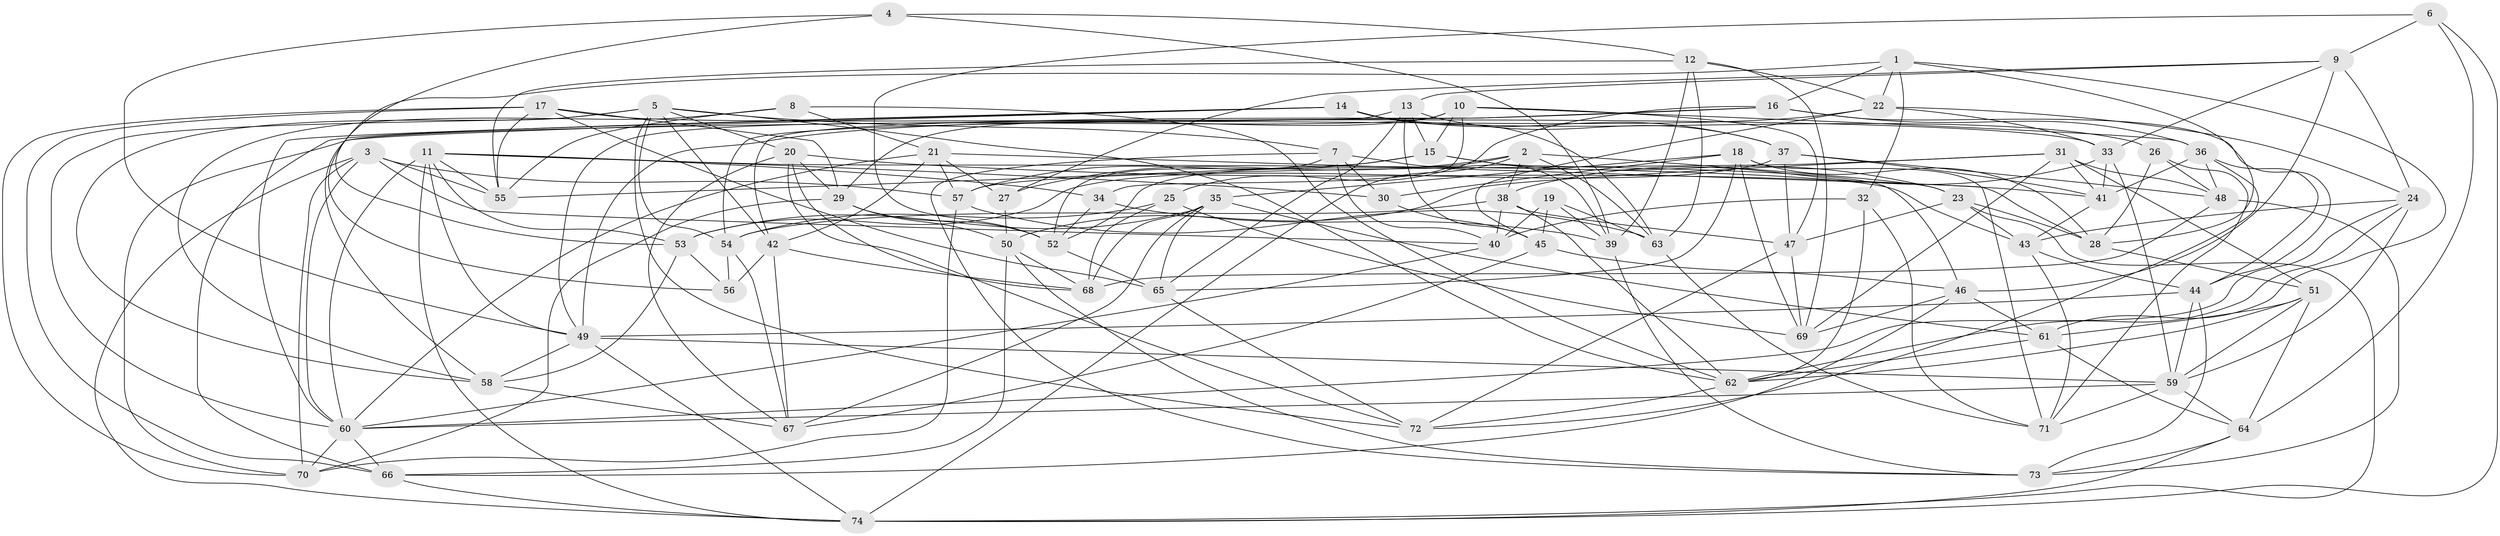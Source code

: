 // original degree distribution, {4: 1.0}
// Generated by graph-tools (version 1.1) at 2025/50/03/09/25 03:50:52]
// undirected, 74 vertices, 219 edges
graph export_dot {
graph [start="1"]
  node [color=gray90,style=filled];
  1;
  2;
  3;
  4;
  5;
  6;
  7;
  8;
  9;
  10;
  11;
  12;
  13;
  14;
  15;
  16;
  17;
  18;
  19;
  20;
  21;
  22;
  23;
  24;
  25;
  26;
  27;
  28;
  29;
  30;
  31;
  32;
  33;
  34;
  35;
  36;
  37;
  38;
  39;
  40;
  41;
  42;
  43;
  44;
  45;
  46;
  47;
  48;
  49;
  50;
  51;
  52;
  53;
  54;
  55;
  56;
  57;
  58;
  59;
  60;
  61;
  62;
  63;
  64;
  65;
  66;
  67;
  68;
  69;
  70;
  71;
  72;
  73;
  74;
  1 -- 16 [weight=1.0];
  1 -- 22 [weight=1.0];
  1 -- 28 [weight=1.0];
  1 -- 32 [weight=1.0];
  1 -- 56 [weight=1.0];
  1 -- 61 [weight=1.0];
  2 -- 23 [weight=1.0];
  2 -- 27 [weight=1.0];
  2 -- 38 [weight=1.0];
  2 -- 52 [weight=1.0];
  2 -- 63 [weight=1.0];
  2 -- 74 [weight=1.0];
  3 -- 40 [weight=1.0];
  3 -- 55 [weight=1.0];
  3 -- 57 [weight=1.0];
  3 -- 60 [weight=1.0];
  3 -- 70 [weight=1.0];
  3 -- 74 [weight=1.0];
  4 -- 12 [weight=1.0];
  4 -- 39 [weight=1.0];
  4 -- 49 [weight=1.0];
  4 -- 53 [weight=1.0];
  5 -- 7 [weight=1.0];
  5 -- 20 [weight=1.0];
  5 -- 42 [weight=1.0];
  5 -- 54 [weight=1.0];
  5 -- 58 [weight=1.0];
  5 -- 60 [weight=1.0];
  5 -- 62 [weight=1.0];
  5 -- 72 [weight=1.0];
  6 -- 9 [weight=1.0];
  6 -- 52 [weight=1.0];
  6 -- 64 [weight=1.0];
  6 -- 74 [weight=1.0];
  7 -- 30 [weight=1.0];
  7 -- 39 [weight=1.0];
  7 -- 40 [weight=1.0];
  7 -- 52 [weight=1.0];
  7 -- 73 [weight=1.0];
  8 -- 21 [weight=1.0];
  8 -- 55 [weight=1.0];
  8 -- 58 [weight=1.0];
  8 -- 62 [weight=1.0];
  9 -- 13 [weight=1.0];
  9 -- 24 [weight=1.0];
  9 -- 27 [weight=1.0];
  9 -- 33 [weight=1.0];
  9 -- 46 [weight=1.0];
  10 -- 15 [weight=1.0];
  10 -- 29 [weight=1.0];
  10 -- 34 [weight=1.0];
  10 -- 36 [weight=1.0];
  10 -- 47 [weight=1.0];
  10 -- 49 [weight=1.0];
  11 -- 30 [weight=1.0];
  11 -- 34 [weight=1.0];
  11 -- 43 [weight=1.0];
  11 -- 49 [weight=1.0];
  11 -- 53 [weight=1.0];
  11 -- 55 [weight=1.0];
  11 -- 60 [weight=1.0];
  11 -- 74 [weight=1.0];
  12 -- 22 [weight=1.0];
  12 -- 39 [weight=1.0];
  12 -- 55 [weight=1.0];
  12 -- 63 [weight=1.0];
  12 -- 69 [weight=1.0];
  13 -- 15 [weight=1.0];
  13 -- 37 [weight=1.0];
  13 -- 45 [weight=1.0];
  13 -- 54 [weight=1.0];
  13 -- 65 [weight=1.0];
  14 -- 26 [weight=1.0];
  14 -- 37 [weight=1.0];
  14 -- 58 [weight=1.0];
  14 -- 60 [weight=1.0];
  14 -- 63 [weight=1.0];
  14 -- 66 [weight=1.0];
  15 -- 23 [weight=1.0];
  15 -- 46 [weight=1.0];
  15 -- 55 [weight=1.0];
  15 -- 57 [weight=1.0];
  16 -- 25 [weight=1.0];
  16 -- 36 [weight=1.0];
  16 -- 42 [weight=1.0];
  16 -- 44 [weight=1.0];
  16 -- 70 [weight=1.0];
  17 -- 29 [weight=1.0];
  17 -- 33 [weight=1.0];
  17 -- 55 [weight=1.0];
  17 -- 65 [weight=1.0];
  17 -- 66 [weight=1.0];
  17 -- 70 [weight=1.0];
  18 -- 28 [weight=1.0];
  18 -- 30 [weight=1.0];
  18 -- 35 [weight=1.0];
  18 -- 65 [weight=1.0];
  18 -- 69 [weight=1.0];
  18 -- 71 [weight=1.0];
  19 -- 39 [weight=1.0];
  19 -- 40 [weight=1.0];
  19 -- 45 [weight=1.0];
  19 -- 63 [weight=1.0];
  20 -- 29 [weight=1.0];
  20 -- 41 [weight=1.0];
  20 -- 67 [weight=1.0];
  20 -- 68 [weight=1.0];
  20 -- 72 [weight=1.0];
  21 -- 27 [weight=1.0];
  21 -- 28 [weight=1.0];
  21 -- 42 [weight=1.0];
  21 -- 57 [weight=1.0];
  21 -- 60 [weight=1.0];
  22 -- 24 [weight=1.0];
  22 -- 33 [weight=1.0];
  22 -- 45 [weight=1.0];
  22 -- 49 [weight=1.0];
  23 -- 28 [weight=1.0];
  23 -- 43 [weight=1.0];
  23 -- 47 [weight=1.0];
  23 -- 74 [weight=1.0];
  24 -- 43 [weight=1.0];
  24 -- 59 [weight=1.0];
  24 -- 60 [weight=1.0];
  24 -- 62 [weight=1.0];
  25 -- 54 [weight=1.0];
  25 -- 68 [weight=1.0];
  25 -- 69 [weight=1.0];
  26 -- 28 [weight=1.0];
  26 -- 48 [weight=1.0];
  26 -- 71 [weight=1.0];
  27 -- 50 [weight=1.0];
  28 -- 51 [weight=1.0];
  29 -- 50 [weight=1.0];
  29 -- 52 [weight=1.0];
  29 -- 70 [weight=1.0];
  30 -- 45 [weight=1.0];
  31 -- 41 [weight=1.0];
  31 -- 48 [weight=1.0];
  31 -- 50 [weight=1.0];
  31 -- 51 [weight=1.0];
  31 -- 57 [weight=1.0];
  31 -- 69 [weight=1.0];
  32 -- 40 [weight=1.0];
  32 -- 62 [weight=1.0];
  32 -- 71 [weight=1.0];
  33 -- 38 [weight=1.0];
  33 -- 41 [weight=1.0];
  33 -- 59 [weight=1.0];
  34 -- 39 [weight=1.0];
  34 -- 52 [weight=1.0];
  35 -- 53 [weight=1.0];
  35 -- 61 [weight=1.0];
  35 -- 65 [weight=1.0];
  35 -- 67 [weight=1.0];
  35 -- 68 [weight=1.0];
  36 -- 41 [weight=1.0];
  36 -- 44 [weight=1.0];
  36 -- 48 [weight=1.0];
  36 -- 72 [weight=1.0];
  37 -- 41 [weight=1.0];
  37 -- 47 [weight=1.0];
  37 -- 48 [weight=1.0];
  37 -- 53 [weight=1.0];
  38 -- 40 [weight=1.0];
  38 -- 47 [weight=1.0];
  38 -- 54 [weight=1.0];
  38 -- 62 [weight=1.0];
  39 -- 73 [weight=1.0];
  40 -- 60 [weight=1.0];
  41 -- 43 [weight=1.0];
  42 -- 56 [weight=1.0];
  42 -- 67 [weight=1.0];
  42 -- 68 [weight=1.0];
  43 -- 44 [weight=1.0];
  43 -- 71 [weight=1.0];
  44 -- 49 [weight=1.0];
  44 -- 59 [weight=1.0];
  44 -- 73 [weight=1.0];
  45 -- 46 [weight=1.0];
  45 -- 67 [weight=1.0];
  46 -- 61 [weight=1.0];
  46 -- 66 [weight=1.0];
  46 -- 69 [weight=1.0];
  47 -- 69 [weight=1.0];
  47 -- 72 [weight=1.0];
  48 -- 68 [weight=1.0];
  48 -- 73 [weight=1.0];
  49 -- 58 [weight=1.0];
  49 -- 59 [weight=1.0];
  49 -- 74 [weight=1.0];
  50 -- 66 [weight=1.0];
  50 -- 68 [weight=1.0];
  50 -- 73 [weight=1.0];
  51 -- 59 [weight=1.0];
  51 -- 61 [weight=1.0];
  51 -- 62 [weight=1.0];
  51 -- 64 [weight=1.0];
  52 -- 65 [weight=1.0];
  53 -- 56 [weight=1.0];
  53 -- 58 [weight=1.0];
  54 -- 56 [weight=1.0];
  54 -- 67 [weight=1.0];
  57 -- 63 [weight=1.0];
  57 -- 70 [weight=1.0];
  58 -- 67 [weight=1.0];
  59 -- 60 [weight=1.0];
  59 -- 64 [weight=1.0];
  59 -- 71 [weight=1.0];
  60 -- 66 [weight=1.0];
  60 -- 70 [weight=1.0];
  61 -- 62 [weight=1.0];
  61 -- 64 [weight=1.0];
  62 -- 72 [weight=1.0];
  63 -- 71 [weight=1.0];
  64 -- 73 [weight=1.0];
  64 -- 74 [weight=1.0];
  65 -- 72 [weight=1.0];
  66 -- 74 [weight=1.0];
}
